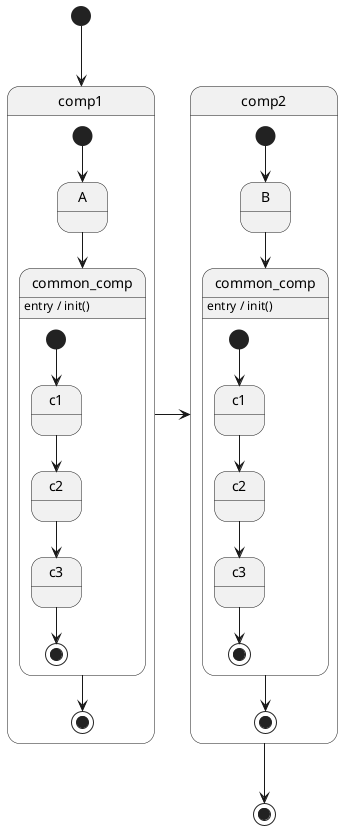 {
  "sha1": "57jhwebizx6azkmkrf3hqarl2duc7d7",
  "insertion": {
    "when": "2024-05-30T20:48:20.674Z",
    "user": "plantuml@gmail.com"
  }
}
@startuml
[*] --> comp1
comp1 -right-> comp2
comp2 --> [*]
State comp1 {
    [*] --> A
    A --> common_comp1
    common_comp1 --> [*]
    state "common_comp" as common_comp1 {
        common_comp1: entry / init()
        state "c1" as c11
        state "c2" as c12
        state "c3" as c13
        [*] --> c11
        c11 --> c12
        c12 --> c13
        c13 --> [*]
    }
}
state comp2 {
    [*] --> B
    B --> common_comp2
    common_comp2 --> [*]
    state "common_comp" as common_comp2 {
        common_comp2: entry / init()
        state "c1" as c21
        state "c2" as c22
        state "c3" as c23
        [*] --> c21
        c21 --> c22
        c22 --> c23
        c23 --> [*]
    }
}
@enduml
